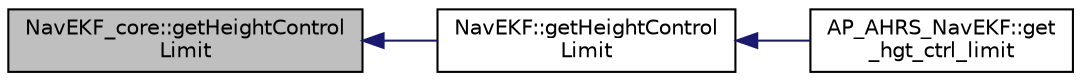 digraph "NavEKF_core::getHeightControlLimit"
{
 // INTERACTIVE_SVG=YES
  edge [fontname="Helvetica",fontsize="10",labelfontname="Helvetica",labelfontsize="10"];
  node [fontname="Helvetica",fontsize="10",shape=record];
  rankdir="LR";
  Node1 [label="NavEKF_core::getHeightControl\lLimit",height=0.2,width=0.4,color="black", fillcolor="grey75", style="filled", fontcolor="black"];
  Node1 -> Node2 [dir="back",color="midnightblue",fontsize="10",style="solid",fontname="Helvetica"];
  Node2 [label="NavEKF::getHeightControl\lLimit",height=0.2,width=0.4,color="black", fillcolor="white", style="filled",URL="$classNavEKF.html#a851694619b992bb036e750575b654014"];
  Node2 -> Node3 [dir="back",color="midnightblue",fontsize="10",style="solid",fontname="Helvetica"];
  Node3 [label="AP_AHRS_NavEKF::get\l_hgt_ctrl_limit",height=0.2,width=0.4,color="black", fillcolor="white", style="filled",URL="$classAP__AHRS__NavEKF.html#a1c48ce25fbcd9bf43ea718002813a053"];
}
